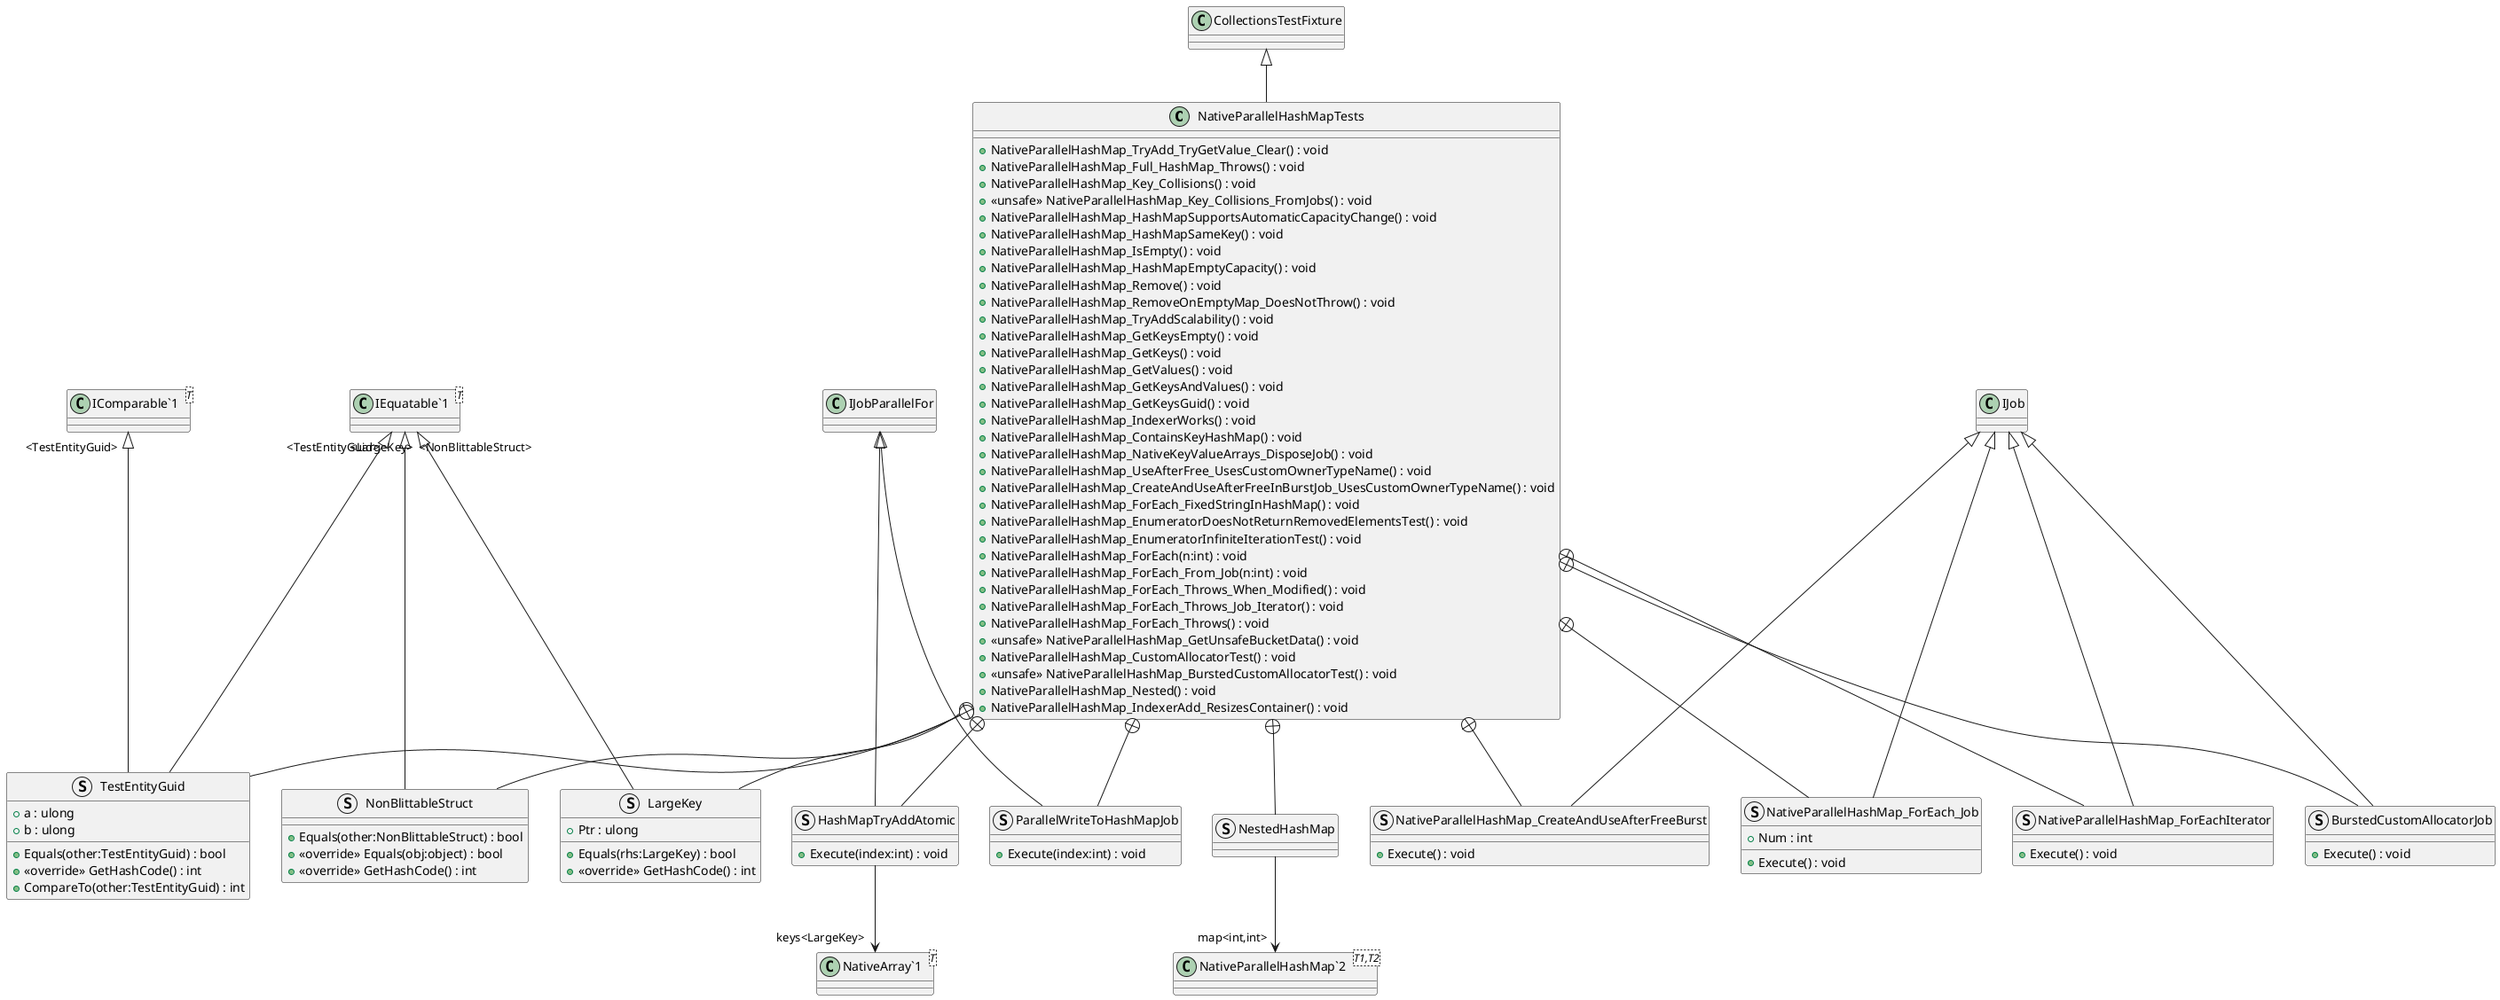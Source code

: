 @startuml
class NativeParallelHashMapTests {
    + NativeParallelHashMap_TryAdd_TryGetValue_Clear() : void
    + NativeParallelHashMap_Full_HashMap_Throws() : void
    + NativeParallelHashMap_Key_Collisions() : void
    + <<unsafe>> NativeParallelHashMap_Key_Collisions_FromJobs() : void
    + NativeParallelHashMap_HashMapSupportsAutomaticCapacityChange() : void
    + NativeParallelHashMap_HashMapSameKey() : void
    + NativeParallelHashMap_IsEmpty() : void
    + NativeParallelHashMap_HashMapEmptyCapacity() : void
    + NativeParallelHashMap_Remove() : void
    + NativeParallelHashMap_RemoveOnEmptyMap_DoesNotThrow() : void
    + NativeParallelHashMap_TryAddScalability() : void
    + NativeParallelHashMap_GetKeysEmpty() : void
    + NativeParallelHashMap_GetKeys() : void
    + NativeParallelHashMap_GetValues() : void
    + NativeParallelHashMap_GetKeysAndValues() : void
    + NativeParallelHashMap_GetKeysGuid() : void
    + NativeParallelHashMap_IndexerWorks() : void
    + NativeParallelHashMap_ContainsKeyHashMap() : void
    + NativeParallelHashMap_NativeKeyValueArrays_DisposeJob() : void
    + NativeParallelHashMap_UseAfterFree_UsesCustomOwnerTypeName() : void
    + NativeParallelHashMap_CreateAndUseAfterFreeInBurstJob_UsesCustomOwnerTypeName() : void
    + NativeParallelHashMap_ForEach_FixedStringInHashMap() : void
    + NativeParallelHashMap_EnumeratorDoesNotReturnRemovedElementsTest() : void
    + NativeParallelHashMap_EnumeratorInfiniteIterationTest() : void
    + NativeParallelHashMap_ForEach(n:int) : void
    + NativeParallelHashMap_ForEach_From_Job(n:int) : void
    + NativeParallelHashMap_ForEach_Throws_When_Modified() : void
    + NativeParallelHashMap_ForEach_Throws_Job_Iterator() : void
    + NativeParallelHashMap_ForEach_Throws() : void
    + <<unsafe>> NativeParallelHashMap_GetUnsafeBucketData() : void
    + NativeParallelHashMap_CustomAllocatorTest() : void
    + <<unsafe>> NativeParallelHashMap_BurstedCustomAllocatorTest() : void
    + NativeParallelHashMap_Nested() : void
    + NativeParallelHashMap_IndexerAdd_ResizesContainer() : void
}
struct NonBlittableStruct {
    + Equals(other:NonBlittableStruct) : bool
    + <<override>> Equals(obj:object) : bool
    + <<override>> GetHashCode() : int
}
struct LargeKey {
    + Ptr : ulong
    + Equals(rhs:LargeKey) : bool
    + <<override>> GetHashCode() : int
}
struct HashMapTryAddAtomic {
    + Execute(index:int) : void
}
struct TestEntityGuid {
    + a : ulong
    + b : ulong
    + Equals(other:TestEntityGuid) : bool
    + <<override>> GetHashCode() : int
    + CompareTo(other:TestEntityGuid) : int
}
struct NativeParallelHashMap_CreateAndUseAfterFreeBurst {
    + Execute() : void
}
struct NativeParallelHashMap_ForEach_Job {
    + Num : int
    + Execute() : void
}
struct NativeParallelHashMap_ForEachIterator {
    + Execute() : void
}
struct ParallelWriteToHashMapJob {
    + Execute(index:int) : void
}
struct BurstedCustomAllocatorJob {
    + Execute() : void
}
struct NestedHashMap {
}
class "IEquatable`1"<T> {
}
class "NativeArray`1"<T> {
}
class "IComparable`1"<T> {
}
class "NativeParallelHashMap`2"<T1,T2> {
}
CollectionsTestFixture <|-- NativeParallelHashMapTests
NativeParallelHashMapTests +-- NonBlittableStruct
"IEquatable`1" "<NonBlittableStruct>" <|-- NonBlittableStruct
NativeParallelHashMapTests +-- LargeKey
"IEquatable`1" "<LargeKey>" <|-- LargeKey
NativeParallelHashMapTests +-- HashMapTryAddAtomic
IJobParallelFor <|-- HashMapTryAddAtomic
HashMapTryAddAtomic --> "keys<LargeKey>" "NativeArray`1"
NativeParallelHashMapTests +-- TestEntityGuid
"IEquatable`1" "<TestEntityGuid>" <|-- TestEntityGuid
"IComparable`1" "<TestEntityGuid>" <|-- TestEntityGuid
NativeParallelHashMapTests +-- NativeParallelHashMap_CreateAndUseAfterFreeBurst
IJob <|-- NativeParallelHashMap_CreateAndUseAfterFreeBurst
NativeParallelHashMapTests +-- NativeParallelHashMap_ForEach_Job
IJob <|-- NativeParallelHashMap_ForEach_Job
NativeParallelHashMapTests +-- NativeParallelHashMap_ForEachIterator
IJob <|-- NativeParallelHashMap_ForEachIterator
NativeParallelHashMapTests +-- ParallelWriteToHashMapJob
IJobParallelFor <|-- ParallelWriteToHashMapJob
NativeParallelHashMapTests +-- BurstedCustomAllocatorJob
IJob <|-- BurstedCustomAllocatorJob
NativeParallelHashMapTests +-- NestedHashMap
NestedHashMap --> "map<int,int>" "NativeParallelHashMap`2"
@enduml
